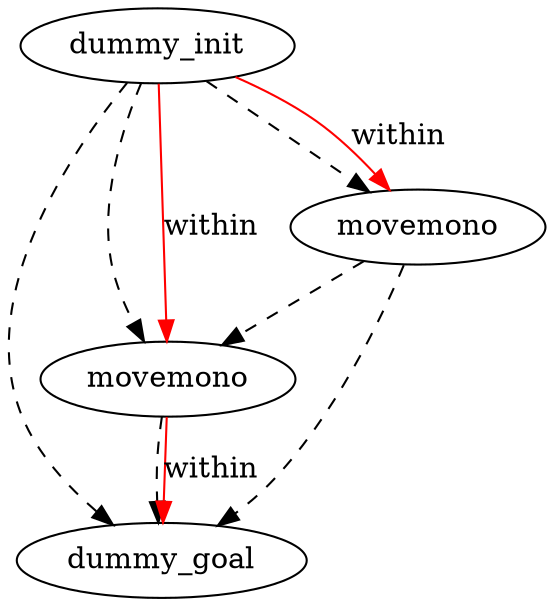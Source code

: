 digraph {
	"8cb142a4-ce19-3683-0bc6-b1c95c0de1cf" [label=dummy_init]
	"0505d1ee-e9e8-c216-f1fb-17e1fe81ed3f" [label=dummy_goal]
	"aee8eca4-d95f-edd3-dcb9-54c890b312ca" [label=movemono]
	"50926491-582f-78cc-29ee-915371c50017" [label=movemono]
	"8cb142a4-ce19-3683-0bc6-b1c95c0de1cf" -> "aee8eca4-d95f-edd3-dcb9-54c890b312ca" [color=black style=dashed]
	"8cb142a4-ce19-3683-0bc6-b1c95c0de1cf" -> "0505d1ee-e9e8-c216-f1fb-17e1fe81ed3f" [color=black style=dashed]
	"50926491-582f-78cc-29ee-915371c50017" -> "0505d1ee-e9e8-c216-f1fb-17e1fe81ed3f" [color=black style=dashed]
	"50926491-582f-78cc-29ee-915371c50017" -> "aee8eca4-d95f-edd3-dcb9-54c890b312ca" [color=black style=dashed]
	"8cb142a4-ce19-3683-0bc6-b1c95c0de1cf" -> "50926491-582f-78cc-29ee-915371c50017" [color=black style=dashed]
	"aee8eca4-d95f-edd3-dcb9-54c890b312ca" -> "0505d1ee-e9e8-c216-f1fb-17e1fe81ed3f" [color=black style=dashed]
	"8cb142a4-ce19-3683-0bc6-b1c95c0de1cf" -> "aee8eca4-d95f-edd3-dcb9-54c890b312ca" [label=within color=red]
	"8cb142a4-ce19-3683-0bc6-b1c95c0de1cf" -> "50926491-582f-78cc-29ee-915371c50017" [label=within color=red]
	"aee8eca4-d95f-edd3-dcb9-54c890b312ca" -> "0505d1ee-e9e8-c216-f1fb-17e1fe81ed3f" [label=within color=red]
}
